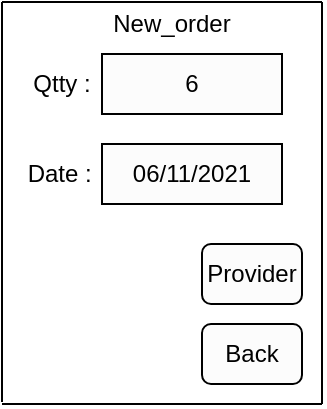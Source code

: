 <mxfile version="14.7.7" type="device"><diagram id="0HyTj2CZntvxNeLs_VUg" name="Page-1"><mxGraphModel dx="599" dy="379" grid="1" gridSize="10" guides="1" tooltips="1" connect="1" arrows="1" fold="1" page="1" pageScale="1" pageWidth="827" pageHeight="1169" math="0" shadow="0"><root><mxCell id="0"/><mxCell id="1" parent="0"/><mxCell id="up2CShbuCAM6qpKv4eYq-101" value="Qtty :" style="text;html=1;strokeColor=none;fillColor=none;align=center;verticalAlign=middle;whiteSpace=wrap;rounded=0;" parent="1" vertex="1"><mxGeometry x="210" y="70" width="40" height="20" as="geometry"/></mxCell><mxCell id="up2CShbuCAM6qpKv4eYq-103" value="Date :&amp;nbsp;" style="text;html=1;align=center;verticalAlign=middle;resizable=0;points=[];autosize=1;strokeColor=none;" parent="1" vertex="1"><mxGeometry x="205" y="115" width="50" height="20" as="geometry"/></mxCell><mxCell id="up2CShbuCAM6qpKv4eYq-104" value="" style="endArrow=none;html=1;" parent="1" edge="1"><mxGeometry width="50" height="50" relative="1" as="geometry"><mxPoint x="200" y="239" as="sourcePoint"/><mxPoint x="200" y="39" as="targetPoint"/></mxGeometry></mxCell><mxCell id="up2CShbuCAM6qpKv4eYq-105" value="" style="endArrow=none;html=1;" parent="1" edge="1"><mxGeometry width="50" height="50" relative="1" as="geometry"><mxPoint x="360" y="240" as="sourcePoint"/><mxPoint x="360" y="39" as="targetPoint"/></mxGeometry></mxCell><mxCell id="up2CShbuCAM6qpKv4eYq-106" value="6" style="rounded=0;whiteSpace=wrap;html=1;fillColor=#FCFCFC;" parent="1" vertex="1"><mxGeometry x="250" y="65" width="90" height="30" as="geometry"/></mxCell><mxCell id="up2CShbuCAM6qpKv4eYq-107" value="06/11/2021" style="rounded=0;whiteSpace=wrap;html=1;fillColor=#FCFCFC;" parent="1" vertex="1"><mxGeometry x="250" y="110" width="90" height="30" as="geometry"/></mxCell><mxCell id="up2CShbuCAM6qpKv4eYq-108" value="New_order" style="text;html=1;strokeColor=none;fillColor=none;align=center;verticalAlign=middle;whiteSpace=wrap;rounded=0;" parent="1" vertex="1"><mxGeometry x="240" y="40" width="90" height="20" as="geometry"/></mxCell><mxCell id="up2CShbuCAM6qpKv4eYq-109" value="Provider" style="rounded=1;whiteSpace=wrap;html=1;fillColor=#FCFCFC;" parent="1" vertex="1"><mxGeometry x="300" y="160" width="50" height="30" as="geometry"/></mxCell><mxCell id="up2CShbuCAM6qpKv4eYq-110" value="Back" style="rounded=1;whiteSpace=wrap;html=1;fillColor=#FCFCFC;" parent="1" vertex="1"><mxGeometry x="300" y="200" width="50" height="30" as="geometry"/></mxCell><mxCell id="up2CShbuCAM6qpKv4eYq-112" value="" style="endArrow=none;html=1;" parent="1" edge="1"><mxGeometry width="50" height="50" relative="1" as="geometry"><mxPoint x="200" y="39" as="sourcePoint"/><mxPoint x="360" y="39" as="targetPoint"/></mxGeometry></mxCell><mxCell id="up2CShbuCAM6qpKv4eYq-113" value="" style="endArrow=none;html=1;" parent="1" edge="1"><mxGeometry width="50" height="50" relative="1" as="geometry"><mxPoint x="200" y="240" as="sourcePoint"/><mxPoint x="360" y="240" as="targetPoint"/></mxGeometry></mxCell></root></mxGraphModel></diagram></mxfile>